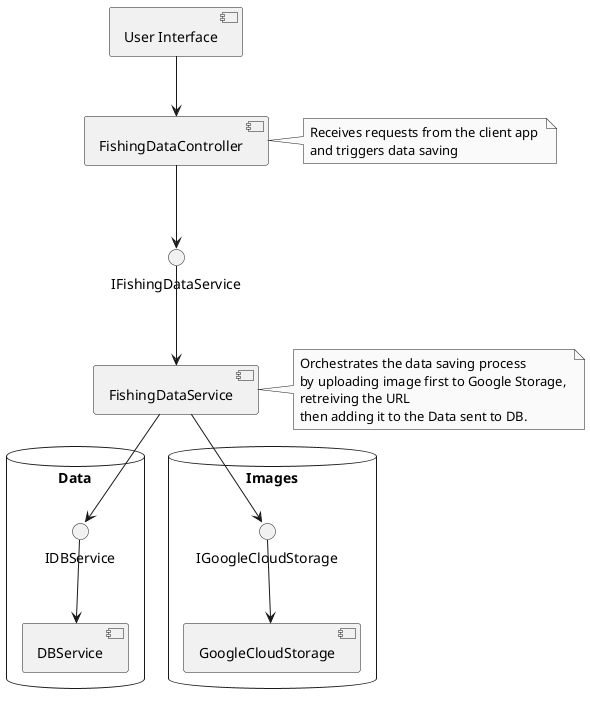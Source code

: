 @startuml

!define AzureBlue #007FFF
!define GoogleGreen #0F9D58
!define APIOrange #FF7F50

skinparam monochrome true

[User Interface]
[FishingDataController]
[FishingDataService]
database Data {
[DBService]
() "IDBService" as IDBService
}
database Images{
[GoogleCloudStorage]
() "IGoogleCloudStorage" as IGoogleCloudStorage
}
() "IFishingDataService" as IFishingDataService


[User Interface] --> [FishingDataController]
[FishingDataController] --> IFishingDataService
IFishingDataService --> FishingDataService
[FishingDataService] --> IDBService
FishingDataService --> IGoogleCloudStorage
IGoogleCloudStorage --> GoogleCloudStorage
IDBService --> DBService


note right of [FishingDataController] 
Receives requests from the client app 
and triggers data saving
end note

note right of FishingDataService  
Orchestrates the data saving process 
by uploading image first to Google Storage, 
retreiving the URL 
then adding it to the Data sent to DB.
end note


@enduml
